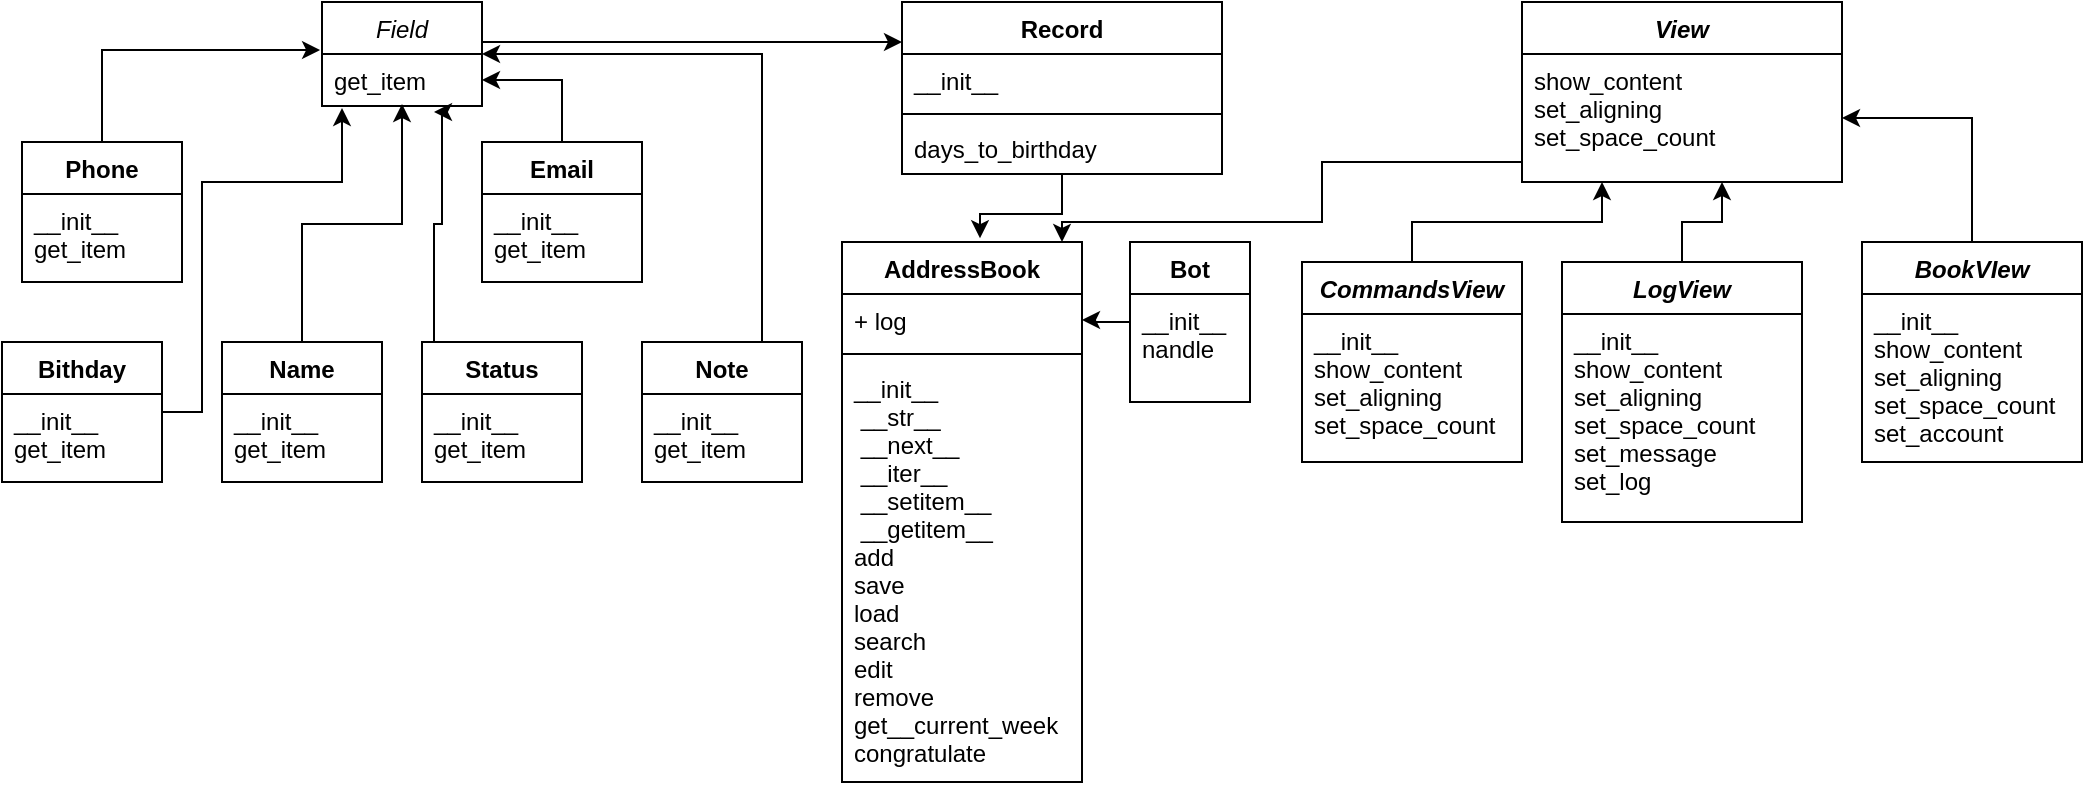 <mxfile version="15.2.9" type="github">
  <diagram id="5986-YP-dVl4ge7AIE9j" name="Page-1">
    <mxGraphModel dx="1695" dy="482" grid="1" gridSize="10" guides="1" tooltips="1" connect="1" arrows="1" fold="1" page="1" pageScale="1" pageWidth="827" pageHeight="1169" math="0" shadow="0">
      <root>
        <mxCell id="0" />
        <mxCell id="1" parent="0" />
        <mxCell id="3F7XDItyXfH6efNY1LuM-1" value="AddressBook" style="swimlane;fontStyle=1;align=center;verticalAlign=top;childLayout=stackLayout;horizontal=1;startSize=26;horizontalStack=0;resizeParent=1;resizeParentMax=0;resizeLast=0;collapsible=1;marginBottom=0;" vertex="1" parent="1">
          <mxGeometry x="270" y="130" width="120" height="270" as="geometry" />
        </mxCell>
        <mxCell id="3F7XDItyXfH6efNY1LuM-2" value="+ log" style="text;strokeColor=none;fillColor=none;align=left;verticalAlign=top;spacingLeft=4;spacingRight=4;overflow=hidden;rotatable=0;points=[[0,0.5],[1,0.5]];portConstraint=eastwest;" vertex="1" parent="3F7XDItyXfH6efNY1LuM-1">
          <mxGeometry y="26" width="120" height="26" as="geometry" />
        </mxCell>
        <mxCell id="3F7XDItyXfH6efNY1LuM-3" value="" style="line;strokeWidth=1;fillColor=none;align=left;verticalAlign=middle;spacingTop=-1;spacingLeft=3;spacingRight=3;rotatable=0;labelPosition=right;points=[];portConstraint=eastwest;" vertex="1" parent="3F7XDItyXfH6efNY1LuM-1">
          <mxGeometry y="52" width="120" height="8" as="geometry" />
        </mxCell>
        <mxCell id="3F7XDItyXfH6efNY1LuM-4" value="__init__ &#xa; __str__&#xa; __next__&#xa; __iter__&#xa; __setitem__&#xa; __getitem__&#xa;add&#xa;save&#xa;load&#xa;search&#xa;edit&#xa;remove&#xa;get__current_week&#xa;congratulate" style="text;strokeColor=none;fillColor=none;align=left;verticalAlign=top;spacingLeft=4;spacingRight=4;overflow=hidden;rotatable=0;points=[[0,0.5],[1,0.5]];portConstraint=eastwest;" vertex="1" parent="3F7XDItyXfH6efNY1LuM-1">
          <mxGeometry y="60" width="120" height="210" as="geometry" />
        </mxCell>
        <mxCell id="3F7XDItyXfH6efNY1LuM-29" style="edgeStyle=orthogonalEdgeStyle;rounded=0;orthogonalLoop=1;jettySize=auto;html=1;entryX=1;entryY=0.5;entryDx=0;entryDy=0;" edge="1" parent="1" source="3F7XDItyXfH6efNY1LuM-6" target="3F7XDItyXfH6efNY1LuM-2">
          <mxGeometry relative="1" as="geometry" />
        </mxCell>
        <mxCell id="3F7XDItyXfH6efNY1LuM-6" value="Bot" style="swimlane;fontStyle=1;align=center;verticalAlign=top;childLayout=stackLayout;horizontal=1;startSize=26;horizontalStack=0;resizeParent=1;resizeParentMax=0;resizeLast=0;collapsible=1;marginBottom=0;" vertex="1" parent="1">
          <mxGeometry x="414" y="130" width="60" height="80" as="geometry" />
        </mxCell>
        <mxCell id="3F7XDItyXfH6efNY1LuM-7" value="__init__&#xa;nandle" style="text;strokeColor=none;fillColor=none;align=left;verticalAlign=top;spacingLeft=4;spacingRight=4;overflow=hidden;rotatable=0;points=[[0,0.5],[1,0.5]];portConstraint=eastwest;" vertex="1" parent="3F7XDItyXfH6efNY1LuM-6">
          <mxGeometry y="26" width="60" height="54" as="geometry" />
        </mxCell>
        <mxCell id="3F7XDItyXfH6efNY1LuM-45" style="edgeStyle=orthogonalEdgeStyle;rounded=0;orthogonalLoop=1;jettySize=auto;html=1;entryX=0.575;entryY=-0.007;entryDx=0;entryDy=0;entryPerimeter=0;" edge="1" parent="1" source="3F7XDItyXfH6efNY1LuM-12" target="3F7XDItyXfH6efNY1LuM-1">
          <mxGeometry relative="1" as="geometry" />
        </mxCell>
        <mxCell id="3F7XDItyXfH6efNY1LuM-12" value="Record" style="swimlane;fontStyle=1;align=center;verticalAlign=top;childLayout=stackLayout;horizontal=1;startSize=26;horizontalStack=0;resizeParent=1;resizeParentMax=0;resizeLast=0;collapsible=1;marginBottom=0;" vertex="1" parent="1">
          <mxGeometry x="300" y="10" width="160" height="86" as="geometry" />
        </mxCell>
        <mxCell id="3F7XDItyXfH6efNY1LuM-13" value="__init__&#xa;" style="text;strokeColor=none;fillColor=none;align=left;verticalAlign=top;spacingLeft=4;spacingRight=4;overflow=hidden;rotatable=0;points=[[0,0.5],[1,0.5]];portConstraint=eastwest;" vertex="1" parent="3F7XDItyXfH6efNY1LuM-12">
          <mxGeometry y="26" width="160" height="26" as="geometry" />
        </mxCell>
        <mxCell id="3F7XDItyXfH6efNY1LuM-14" value="" style="line;strokeWidth=1;fillColor=none;align=left;verticalAlign=middle;spacingTop=-1;spacingLeft=3;spacingRight=3;rotatable=0;labelPosition=right;points=[];portConstraint=eastwest;" vertex="1" parent="3F7XDItyXfH6efNY1LuM-12">
          <mxGeometry y="52" width="160" height="8" as="geometry" />
        </mxCell>
        <mxCell id="3F7XDItyXfH6efNY1LuM-15" value="days_to_birthday" style="text;strokeColor=none;fillColor=none;align=left;verticalAlign=top;spacingLeft=4;spacingRight=4;overflow=hidden;rotatable=0;points=[[0,0.5],[1,0.5]];portConstraint=eastwest;" vertex="1" parent="3F7XDItyXfH6efNY1LuM-12">
          <mxGeometry y="60" width="160" height="26" as="geometry" />
        </mxCell>
        <mxCell id="3F7XDItyXfH6efNY1LuM-50" style="edgeStyle=orthogonalEdgeStyle;rounded=0;orthogonalLoop=1;jettySize=auto;html=1;" edge="1" parent="1" source="3F7XDItyXfH6efNY1LuM-17" target="3F7XDItyXfH6efNY1LuM-12">
          <mxGeometry relative="1" as="geometry">
            <Array as="points">
              <mxPoint x="250" y="30" />
              <mxPoint x="250" y="30" />
            </Array>
          </mxGeometry>
        </mxCell>
        <mxCell id="3F7XDItyXfH6efNY1LuM-17" value="Field" style="swimlane;fontStyle=2;childLayout=stackLayout;horizontal=1;startSize=26;fillColor=none;horizontalStack=0;resizeParent=1;resizeParentMax=0;resizeLast=0;collapsible=1;marginBottom=0;" vertex="1" parent="1">
          <mxGeometry x="10" y="10" width="80" height="52" as="geometry" />
        </mxCell>
        <mxCell id="3F7XDItyXfH6efNY1LuM-18" value="get_item" style="text;strokeColor=none;fillColor=none;align=left;verticalAlign=top;spacingLeft=4;spacingRight=4;overflow=hidden;rotatable=0;points=[[0,0.5],[1,0.5]];portConstraint=eastwest;" vertex="1" parent="3F7XDItyXfH6efNY1LuM-17">
          <mxGeometry y="26" width="80" height="26" as="geometry" />
        </mxCell>
        <mxCell id="3F7XDItyXfH6efNY1LuM-25" style="edgeStyle=orthogonalEdgeStyle;rounded=0;orthogonalLoop=1;jettySize=auto;html=1;entryX=0.5;entryY=0.962;entryDx=0;entryDy=0;entryPerimeter=0;" edge="1" parent="1" source="3F7XDItyXfH6efNY1LuM-21" target="3F7XDItyXfH6efNY1LuM-18">
          <mxGeometry relative="1" as="geometry" />
        </mxCell>
        <mxCell id="3F7XDItyXfH6efNY1LuM-21" value="Name" style="swimlane;fontStyle=1;align=center;verticalAlign=top;childLayout=stackLayout;horizontal=1;startSize=26;horizontalStack=0;resizeParent=1;resizeParentMax=0;resizeLast=0;collapsible=1;marginBottom=0;" vertex="1" parent="1">
          <mxGeometry x="-40" y="180" width="80" height="70" as="geometry">
            <mxRectangle x="100" y="320" width="70" height="26" as="alternateBounds" />
          </mxGeometry>
        </mxCell>
        <mxCell id="3F7XDItyXfH6efNY1LuM-22" value="__init__&#xa;get_item" style="text;strokeColor=none;fillColor=none;align=left;verticalAlign=top;spacingLeft=4;spacingRight=4;overflow=hidden;rotatable=0;points=[[0,0.5],[1,0.5]];portConstraint=eastwest;" vertex="1" parent="3F7XDItyXfH6efNY1LuM-21">
          <mxGeometry y="26" width="80" height="44" as="geometry" />
        </mxCell>
        <mxCell id="3F7XDItyXfH6efNY1LuM-34" style="edgeStyle=orthogonalEdgeStyle;rounded=0;orthogonalLoop=1;jettySize=auto;html=1;entryX=-0.012;entryY=-0.077;entryDx=0;entryDy=0;entryPerimeter=0;" edge="1" parent="1" source="3F7XDItyXfH6efNY1LuM-30" target="3F7XDItyXfH6efNY1LuM-18">
          <mxGeometry relative="1" as="geometry" />
        </mxCell>
        <mxCell id="3F7XDItyXfH6efNY1LuM-30" value="Phone" style="swimlane;fontStyle=1;align=center;verticalAlign=top;childLayout=stackLayout;horizontal=1;startSize=26;horizontalStack=0;resizeParent=1;resizeParentMax=0;resizeLast=0;collapsible=1;marginBottom=0;" vertex="1" parent="1">
          <mxGeometry x="-140" y="80" width="80" height="70" as="geometry" />
        </mxCell>
        <mxCell id="3F7XDItyXfH6efNY1LuM-31" value="__init__&#xa;get_item" style="text;strokeColor=none;fillColor=none;align=left;verticalAlign=top;spacingLeft=4;spacingRight=4;overflow=hidden;rotatable=0;points=[[0,0.5],[1,0.5]];portConstraint=eastwest;" vertex="1" parent="3F7XDItyXfH6efNY1LuM-30">
          <mxGeometry y="26" width="80" height="44" as="geometry" />
        </mxCell>
        <mxCell id="3F7XDItyXfH6efNY1LuM-46" style="edgeStyle=orthogonalEdgeStyle;rounded=0;orthogonalLoop=1;jettySize=auto;html=1;entryX=0.125;entryY=1.038;entryDx=0;entryDy=0;entryPerimeter=0;" edge="1" parent="1" source="3F7XDItyXfH6efNY1LuM-35" target="3F7XDItyXfH6efNY1LuM-18">
          <mxGeometry relative="1" as="geometry">
            <mxPoint x="20" y="80" as="targetPoint" />
            <Array as="points">
              <mxPoint x="-50" y="215" />
              <mxPoint x="-50" y="100" />
              <mxPoint x="20" y="100" />
            </Array>
          </mxGeometry>
        </mxCell>
        <mxCell id="3F7XDItyXfH6efNY1LuM-35" value="Bithday" style="swimlane;fontStyle=1;align=center;verticalAlign=top;childLayout=stackLayout;horizontal=1;startSize=26;horizontalStack=0;resizeParent=1;resizeParentMax=0;resizeLast=0;collapsible=1;marginBottom=0;" vertex="1" parent="1">
          <mxGeometry x="-150" y="180" width="80" height="70" as="geometry" />
        </mxCell>
        <mxCell id="3F7XDItyXfH6efNY1LuM-36" value="__init__&#xa;get_item" style="text;strokeColor=none;fillColor=none;align=left;verticalAlign=top;spacingLeft=4;spacingRight=4;overflow=hidden;rotatable=0;points=[[0,0.5],[1,0.5]];portConstraint=eastwest;" vertex="1" parent="3F7XDItyXfH6efNY1LuM-35">
          <mxGeometry y="26" width="80" height="44" as="geometry" />
        </mxCell>
        <mxCell id="3F7XDItyXfH6efNY1LuM-49" style="edgeStyle=orthogonalEdgeStyle;rounded=0;orthogonalLoop=1;jettySize=auto;html=1;" edge="1" parent="1" source="3F7XDItyXfH6efNY1LuM-39" target="3F7XDItyXfH6efNY1LuM-17">
          <mxGeometry relative="1" as="geometry">
            <Array as="points">
              <mxPoint x="230" y="36" />
            </Array>
          </mxGeometry>
        </mxCell>
        <mxCell id="3F7XDItyXfH6efNY1LuM-39" value="Note" style="swimlane;fontStyle=1;align=center;verticalAlign=top;childLayout=stackLayout;horizontal=1;startSize=26;horizontalStack=0;resizeParent=1;resizeParentMax=0;resizeLast=0;collapsible=1;marginBottom=0;" vertex="1" parent="1">
          <mxGeometry x="170" y="180" width="80" height="70" as="geometry" />
        </mxCell>
        <mxCell id="3F7XDItyXfH6efNY1LuM-40" value="__init__&#xa;get_item" style="text;strokeColor=none;fillColor=none;align=left;verticalAlign=top;spacingLeft=4;spacingRight=4;overflow=hidden;rotatable=0;points=[[0,0.5],[1,0.5]];portConstraint=eastwest;" vertex="1" parent="3F7XDItyXfH6efNY1LuM-39">
          <mxGeometry y="26" width="80" height="44" as="geometry" />
        </mxCell>
        <mxCell id="3F7XDItyXfH6efNY1LuM-48" style="edgeStyle=orthogonalEdgeStyle;rounded=0;orthogonalLoop=1;jettySize=auto;html=1;entryX=0.7;entryY=1.115;entryDx=0;entryDy=0;entryPerimeter=0;" edge="1" parent="1" source="3F7XDItyXfH6efNY1LuM-41" target="3F7XDItyXfH6efNY1LuM-18">
          <mxGeometry relative="1" as="geometry">
            <Array as="points">
              <mxPoint x="66" y="121" />
              <mxPoint x="70" y="121" />
              <mxPoint x="70" y="65" />
            </Array>
          </mxGeometry>
        </mxCell>
        <mxCell id="3F7XDItyXfH6efNY1LuM-41" value="Status" style="swimlane;fontStyle=1;align=center;verticalAlign=top;childLayout=stackLayout;horizontal=1;startSize=26;horizontalStack=0;resizeParent=1;resizeParentMax=0;resizeLast=0;collapsible=1;marginBottom=0;" vertex="1" parent="1">
          <mxGeometry x="60" y="180" width="80" height="70" as="geometry" />
        </mxCell>
        <mxCell id="3F7XDItyXfH6efNY1LuM-42" value="__init__&#xa;get_item" style="text;strokeColor=none;fillColor=none;align=left;verticalAlign=top;spacingLeft=4;spacingRight=4;overflow=hidden;rotatable=0;points=[[0,0.5],[1,0.5]];portConstraint=eastwest;" vertex="1" parent="3F7XDItyXfH6efNY1LuM-41">
          <mxGeometry y="26" width="80" height="44" as="geometry" />
        </mxCell>
        <mxCell id="3F7XDItyXfH6efNY1LuM-51" style="edgeStyle=orthogonalEdgeStyle;rounded=0;orthogonalLoop=1;jettySize=auto;html=1;entryX=1;entryY=0.5;entryDx=0;entryDy=0;" edge="1" parent="1" source="3F7XDItyXfH6efNY1LuM-43" target="3F7XDItyXfH6efNY1LuM-18">
          <mxGeometry relative="1" as="geometry" />
        </mxCell>
        <mxCell id="3F7XDItyXfH6efNY1LuM-43" value="Email" style="swimlane;fontStyle=1;align=center;verticalAlign=top;childLayout=stackLayout;horizontal=1;startSize=26;horizontalStack=0;resizeParent=1;resizeParentMax=0;resizeLast=0;collapsible=1;marginBottom=0;" vertex="1" parent="1">
          <mxGeometry x="90" y="80" width="80" height="70" as="geometry" />
        </mxCell>
        <mxCell id="3F7XDItyXfH6efNY1LuM-44" value="__init__&#xa;get_item" style="text;strokeColor=none;fillColor=none;align=left;verticalAlign=top;spacingLeft=4;spacingRight=4;overflow=hidden;rotatable=0;points=[[0,0.5],[1,0.5]];portConstraint=eastwest;" vertex="1" parent="3F7XDItyXfH6efNY1LuM-43">
          <mxGeometry y="26" width="80" height="44" as="geometry" />
        </mxCell>
        <mxCell id="3F7XDItyXfH6efNY1LuM-68" style="edgeStyle=orthogonalEdgeStyle;rounded=0;orthogonalLoop=1;jettySize=auto;html=1;" edge="1" parent="1" source="3F7XDItyXfH6efNY1LuM-52" target="3F7XDItyXfH6efNY1LuM-1">
          <mxGeometry relative="1" as="geometry">
            <Array as="points">
              <mxPoint x="510" y="90" />
              <mxPoint x="510" y="120" />
              <mxPoint x="380" y="120" />
            </Array>
          </mxGeometry>
        </mxCell>
        <mxCell id="3F7XDItyXfH6efNY1LuM-52" value="View" style="swimlane;fontStyle=3;align=center;verticalAlign=top;childLayout=stackLayout;horizontal=1;startSize=26;horizontalStack=0;resizeParent=1;resizeParentMax=0;resizeLast=0;collapsible=1;marginBottom=0;" vertex="1" parent="1">
          <mxGeometry x="610" y="10" width="160" height="90" as="geometry" />
        </mxCell>
        <mxCell id="3F7XDItyXfH6efNY1LuM-53" value="show_content&#xa;set_aligning&#xa;set_space_count" style="text;strokeColor=none;fillColor=none;align=left;verticalAlign=top;spacingLeft=4;spacingRight=4;overflow=hidden;rotatable=0;points=[[0,0.5],[1,0.5]];portConstraint=eastwest;" vertex="1" parent="3F7XDItyXfH6efNY1LuM-52">
          <mxGeometry y="26" width="160" height="64" as="geometry" />
        </mxCell>
        <mxCell id="3F7XDItyXfH6efNY1LuM-61" style="edgeStyle=orthogonalEdgeStyle;rounded=0;orthogonalLoop=1;jettySize=auto;html=1;" edge="1" parent="1" source="3F7XDItyXfH6efNY1LuM-57" target="3F7XDItyXfH6efNY1LuM-52">
          <mxGeometry relative="1" as="geometry">
            <Array as="points">
              <mxPoint x="555" y="120" />
              <mxPoint x="650" y="120" />
            </Array>
          </mxGeometry>
        </mxCell>
        <mxCell id="3F7XDItyXfH6efNY1LuM-57" value="CommandsView" style="swimlane;fontStyle=3;align=center;verticalAlign=top;childLayout=stackLayout;horizontal=1;startSize=26;horizontalStack=0;resizeParent=1;resizeParentMax=0;resizeLast=0;collapsible=1;marginBottom=0;" vertex="1" parent="1">
          <mxGeometry x="500" y="140" width="110" height="100" as="geometry" />
        </mxCell>
        <mxCell id="3F7XDItyXfH6efNY1LuM-58" value="__init__&#xa;show_content&#xa;set_aligning&#xa;set_space_count" style="text;strokeColor=none;fillColor=none;align=left;verticalAlign=top;spacingLeft=4;spacingRight=4;overflow=hidden;rotatable=0;points=[[0,0.5],[1,0.5]];portConstraint=eastwest;" vertex="1" parent="3F7XDItyXfH6efNY1LuM-57">
          <mxGeometry y="26" width="110" height="74" as="geometry" />
        </mxCell>
        <mxCell id="3F7XDItyXfH6efNY1LuM-66" style="edgeStyle=orthogonalEdgeStyle;rounded=0;orthogonalLoop=1;jettySize=auto;html=1;" edge="1" parent="1" source="3F7XDItyXfH6efNY1LuM-62" target="3F7XDItyXfH6efNY1LuM-53">
          <mxGeometry relative="1" as="geometry">
            <Array as="points">
              <mxPoint x="690" y="120" />
              <mxPoint x="710" y="120" />
            </Array>
          </mxGeometry>
        </mxCell>
        <mxCell id="3F7XDItyXfH6efNY1LuM-62" value="LogView" style="swimlane;fontStyle=3;align=center;verticalAlign=top;childLayout=stackLayout;horizontal=1;startSize=26;horizontalStack=0;resizeParent=1;resizeParentMax=0;resizeLast=0;collapsible=1;marginBottom=0;" vertex="1" parent="1">
          <mxGeometry x="630" y="140" width="120" height="130" as="geometry" />
        </mxCell>
        <mxCell id="3F7XDItyXfH6efNY1LuM-63" value="__init__&#xa;show_content&#xa;set_aligning&#xa;set_space_count&#xa;set_message&#xa;set_log" style="text;strokeColor=none;fillColor=none;align=left;verticalAlign=top;spacingLeft=4;spacingRight=4;overflow=hidden;rotatable=0;points=[[0,0.5],[1,0.5]];portConstraint=eastwest;" vertex="1" parent="3F7XDItyXfH6efNY1LuM-62">
          <mxGeometry y="26" width="120" height="104" as="geometry" />
        </mxCell>
        <mxCell id="3F7XDItyXfH6efNY1LuM-67" style="edgeStyle=orthogonalEdgeStyle;rounded=0;orthogonalLoop=1;jettySize=auto;html=1;" edge="1" parent="1" source="3F7XDItyXfH6efNY1LuM-64" target="3F7XDItyXfH6efNY1LuM-53">
          <mxGeometry relative="1" as="geometry" />
        </mxCell>
        <mxCell id="3F7XDItyXfH6efNY1LuM-64" value="BookVIew" style="swimlane;fontStyle=3;align=center;verticalAlign=top;childLayout=stackLayout;horizontal=1;startSize=26;horizontalStack=0;resizeParent=1;resizeParentMax=0;resizeLast=0;collapsible=1;marginBottom=0;" vertex="1" parent="1">
          <mxGeometry x="780" y="130" width="110" height="110" as="geometry" />
        </mxCell>
        <mxCell id="3F7XDItyXfH6efNY1LuM-65" value="__init__&#xa;show_content&#xa;set_aligning&#xa;set_space_count&#xa;set_account" style="text;strokeColor=none;fillColor=none;align=left;verticalAlign=top;spacingLeft=4;spacingRight=4;overflow=hidden;rotatable=0;points=[[0,0.5],[1,0.5]];portConstraint=eastwest;" vertex="1" parent="3F7XDItyXfH6efNY1LuM-64">
          <mxGeometry y="26" width="110" height="84" as="geometry" />
        </mxCell>
      </root>
    </mxGraphModel>
  </diagram>
</mxfile>
